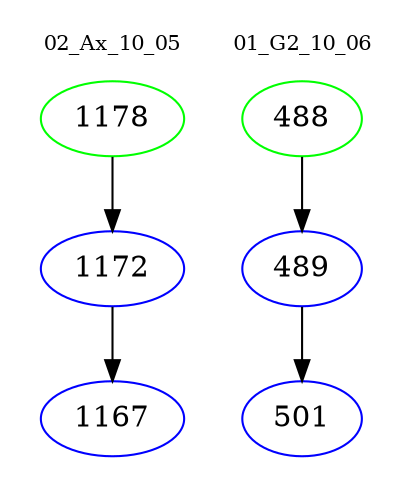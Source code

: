 digraph{
subgraph cluster_0 {
color = white
label = "02_Ax_10_05";
fontsize=10;
T0_1178 [label="1178", color="green"]
T0_1178 -> T0_1172 [color="black"]
T0_1172 [label="1172", color="blue"]
T0_1172 -> T0_1167 [color="black"]
T0_1167 [label="1167", color="blue"]
}
subgraph cluster_1 {
color = white
label = "01_G2_10_06";
fontsize=10;
T1_488 [label="488", color="green"]
T1_488 -> T1_489 [color="black"]
T1_489 [label="489", color="blue"]
T1_489 -> T1_501 [color="black"]
T1_501 [label="501", color="blue"]
}
}
